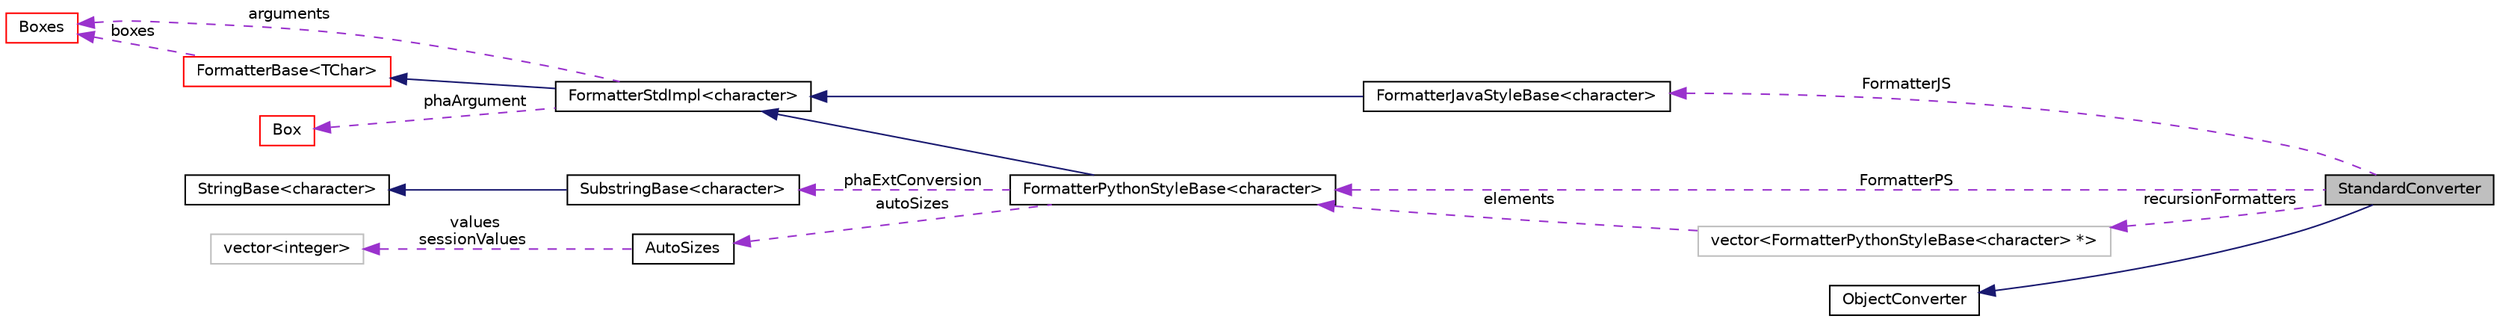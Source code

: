 digraph "StandardConverter"
{
  edge [fontname="Helvetica",fontsize="10",labelfontname="Helvetica",labelfontsize="10"];
  node [fontname="Helvetica",fontsize="10",shape=record];
  rankdir="LR";
  Node2 [label="StandardConverter",height=0.2,width=0.4,color="black", fillcolor="grey75", style="filled", fontcolor="black"];
  Node26 [label="vector\<integer\>",height=0.2,width=0.4,color="grey75", fillcolor="white", style="filled"];
  Node29 [label="vector\<FormatterPythonStyleBase\<character\> *\>",height=0.2,width=0.4,color="grey75", fillcolor="white", style="filled"];
  Node4 [label="FormatterJavaStyleBase\<character\>",height=0.2,width=0.4,color="black", fillcolor="white", style="filled",URL="$classaworx_1_1lib_1_1strings_1_1format_1_1FormatterJavaStyleBase.html"];
  Node5 [label="FormatterStdImpl\<character\>",height=0.2,width=0.4,color="black", fillcolor="white", style="filled",URL="$classaworx_1_1lib_1_1strings_1_1format_1_1FormatterStdImpl.html"];
  Node6 [label="FormatterBase\<TChar\>",height=0.2,width=0.4,color="red", fillcolor="white", style="filled",URL="$classaworx_1_1lib_1_1strings_1_1format_1_1FormatterBase.html",tooltip="[DOX_ALIB_ENUM_META_DATA_SPECIFCATION_using_enum] "];
  Node24 [label="FormatterPythonStyleBase\<character\>",height=0.2,width=0.4,color="black", fillcolor="white", style="filled",URL="$classaworx_1_1lib_1_1strings_1_1format_1_1FormatterPythonStyleBase.html"];
  Node27 [label="SubstringBase\<character\>",height=0.2,width=0.4,color="black", fillcolor="white", style="filled",URL="$classaworx_1_1lib_1_1strings_1_1SubstringBase.html"];
  Node28 [label="StringBase\<character\>",height=0.2,width=0.4,color="black", fillcolor="white", style="filled",URL="$classaworx_1_1lib_1_1strings_1_1StringBase.html"];
  Node3 -> Node2 [dir="back",color="midnightblue",fontsize="10",style="solid",fontname="Helvetica"];
  Node4 -> Node2 [dir="back",color="darkorchid3",fontsize="10",style="dashed",label=" FormatterJS" ,fontname="Helvetica"];
  Node5 -> Node4 [dir="back",color="midnightblue",fontsize="10",style="solid",fontname="Helvetica"];
  Node5 -> Node24 [dir="back",color="midnightblue",fontsize="10",style="solid",fontname="Helvetica"];
  Node6 -> Node5 [dir="back",color="midnightblue",fontsize="10",style="solid",fontname="Helvetica"];
  Node18 -> Node5 [dir="back",color="darkorchid3",fontsize="10",style="dashed",label=" arguments" ,fontname="Helvetica"];
  Node18 -> Node6 [dir="back",color="darkorchid3",fontsize="10",style="dashed",label=" boxes" ,fontname="Helvetica"];
  Node21 -> Node5 [dir="back",color="darkorchid3",fontsize="10",style="dashed",label=" phaArgument" ,fontname="Helvetica"];
  Node24 -> Node2 [dir="back",color="darkorchid3",fontsize="10",style="dashed",label=" FormatterPS" ,fontname="Helvetica"];
  Node24 -> Node29 [dir="back",color="darkorchid3",fontsize="10",style="dashed",label=" elements" ,fontname="Helvetica"];
  Node25 -> Node24 [dir="back",color="darkorchid3",fontsize="10",style="dashed",label=" autoSizes" ,fontname="Helvetica"];
  Node26 -> Node25 [dir="back",color="darkorchid3",fontsize="10",style="dashed",label=" values\nsessionValues" ,fontname="Helvetica"];
  Node27 -> Node24 [dir="back",color="darkorchid3",fontsize="10",style="dashed",label=" phaExtConversion" ,fontname="Helvetica"];
  Node28 -> Node27 [dir="back",color="midnightblue",fontsize="10",style="solid",fontname="Helvetica"];
  Node29 -> Node2 [dir="back",color="darkorchid3",fontsize="10",style="dashed",label=" recursionFormatters" ,fontname="Helvetica"];
  Node3 [label="ObjectConverter",height=0.2,width=0.4,color="black", fillcolor="white", style="filled",URL="$classaworx_1_1lib_1_1lox_1_1core_1_1textlogger_1_1ObjectConverter.html"];
  Node18 [label="Boxes",height=0.2,width=0.4,color="red", fillcolor="white", style="filled",URL="$classaworx_1_1lib_1_1boxing_1_1Boxes.html"];
  Node21 [label="Box",height=0.2,width=0.4,color="red", fillcolor="white", style="filled",URL="$classaworx_1_1lib_1_1boxing_1_1Box.html"];
  Node25 [label="AutoSizes",height=0.2,width=0.4,color="black", fillcolor="white", style="filled",URL="$classaworx_1_1lib_1_1strings_1_1util_1_1AutoSizes.html"];
}


